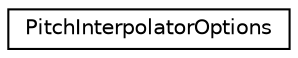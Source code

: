 digraph "Graphical Class Hierarchy"
{
  edge [fontname="Helvetica",fontsize="10",labelfontname="Helvetica",labelfontsize="10"];
  node [fontname="Helvetica",fontsize="10",shape=record];
  rankdir="LR";
  Node0 [label="PitchInterpolatorOptions",height=0.2,width=0.4,color="black", fillcolor="white", style="filled",URL="$structkaldi_1_1PitchInterpolatorOptions.html"];
}
